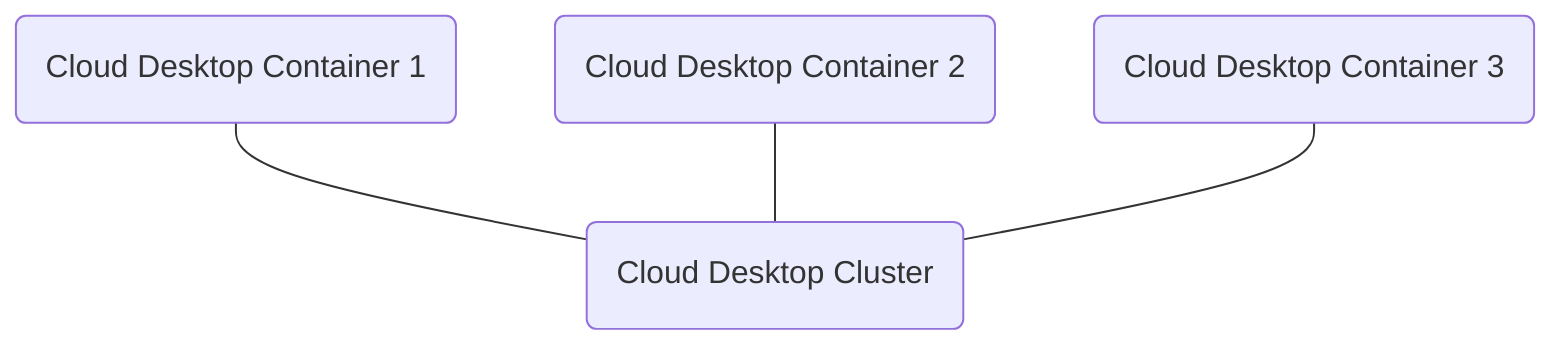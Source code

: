 graph TD
    c1(Cloud Desktop Container 1)
    c2(Cloud Desktop Container 2)
    c3(Cloud Desktop Container 3)
    cluster(Cloud Desktop Cluster)

    c1 --- cluster
    c2 --- cluster
    c3 --- cluster